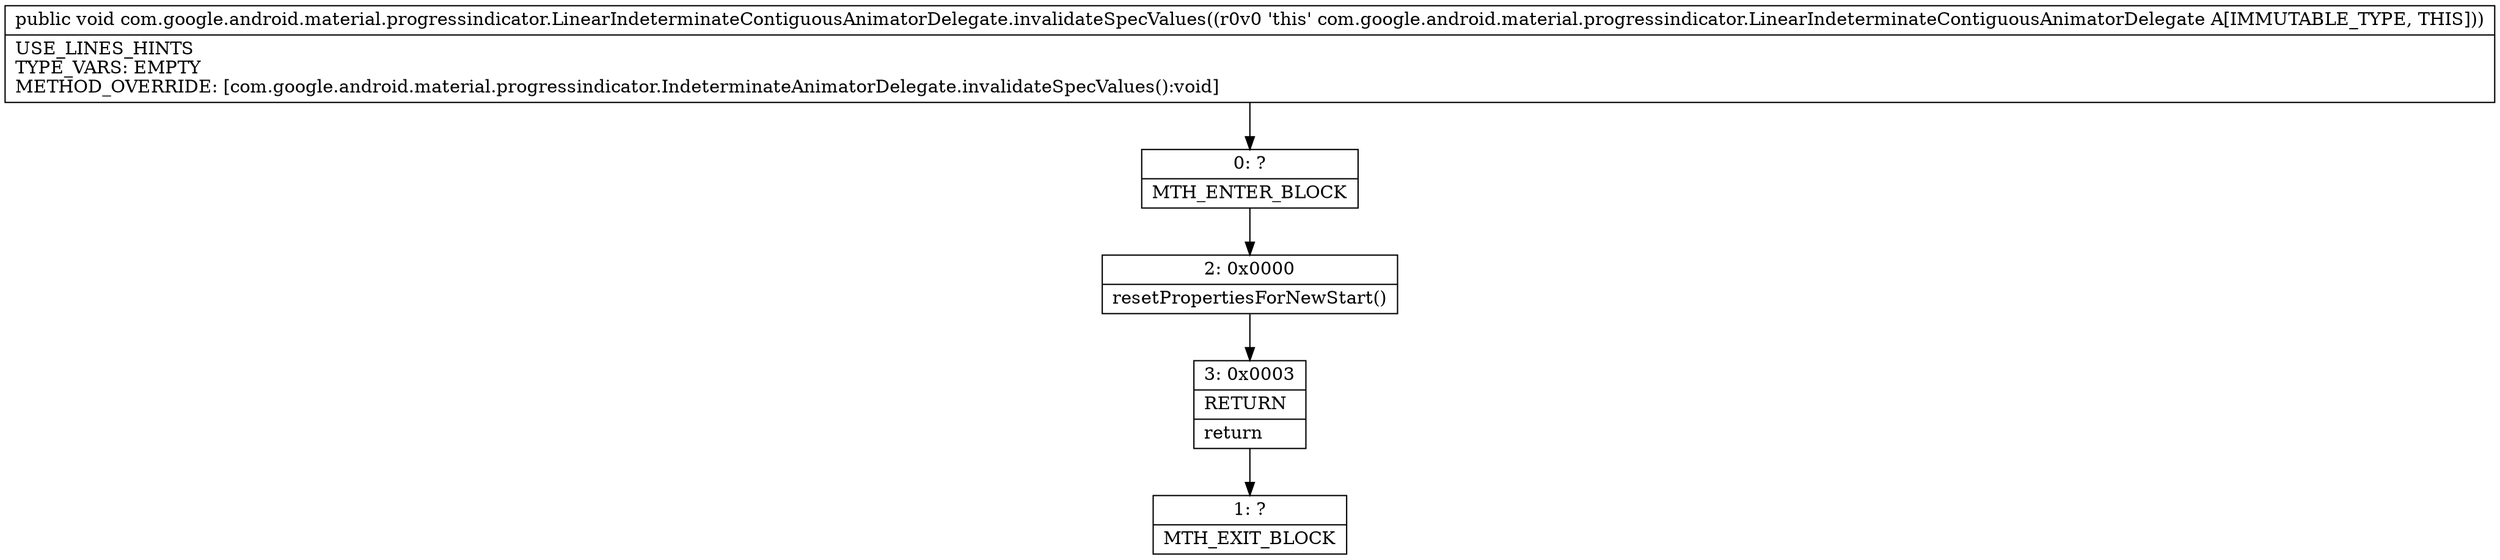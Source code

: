 digraph "CFG forcom.google.android.material.progressindicator.LinearIndeterminateContiguousAnimatorDelegate.invalidateSpecValues()V" {
Node_0 [shape=record,label="{0\:\ ?|MTH_ENTER_BLOCK\l}"];
Node_2 [shape=record,label="{2\:\ 0x0000|resetPropertiesForNewStart()\l}"];
Node_3 [shape=record,label="{3\:\ 0x0003|RETURN\l|return\l}"];
Node_1 [shape=record,label="{1\:\ ?|MTH_EXIT_BLOCK\l}"];
MethodNode[shape=record,label="{public void com.google.android.material.progressindicator.LinearIndeterminateContiguousAnimatorDelegate.invalidateSpecValues((r0v0 'this' com.google.android.material.progressindicator.LinearIndeterminateContiguousAnimatorDelegate A[IMMUTABLE_TYPE, THIS]))  | USE_LINES_HINTS\lTYPE_VARS: EMPTY\lMETHOD_OVERRIDE: [com.google.android.material.progressindicator.IndeterminateAnimatorDelegate.invalidateSpecValues():void]\l}"];
MethodNode -> Node_0;Node_0 -> Node_2;
Node_2 -> Node_3;
Node_3 -> Node_1;
}

